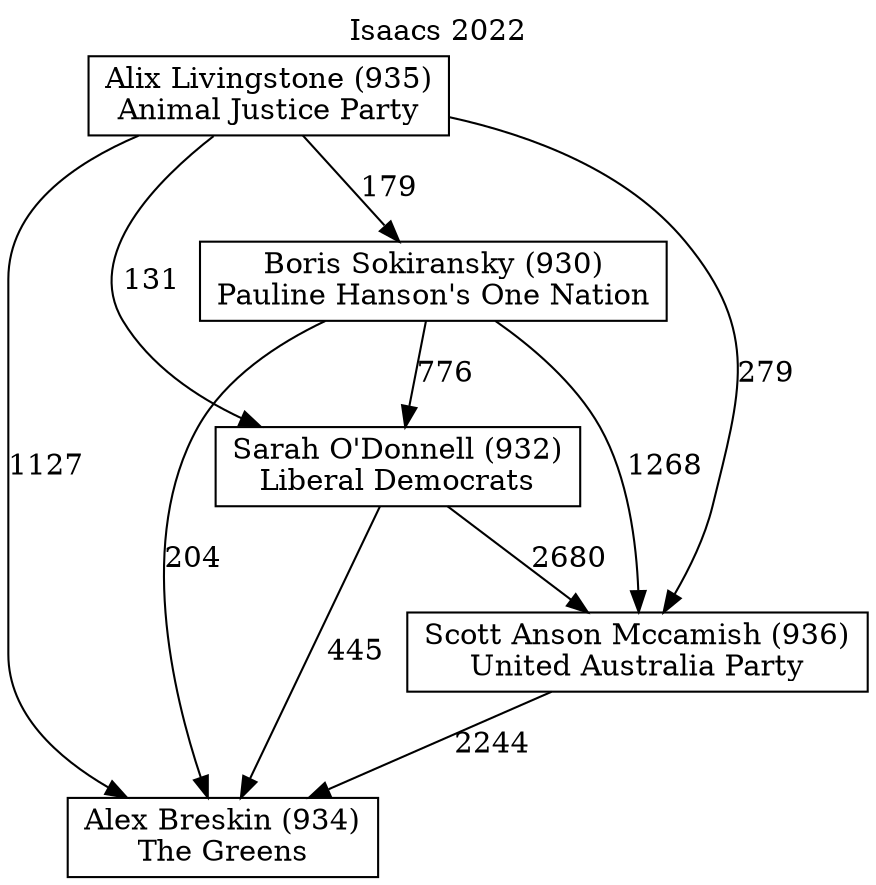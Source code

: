 // House preference flow
digraph "Alex Breskin (934)_Isaacs_2022" {
	graph [label="Isaacs 2022" labelloc=t mclimit=10]
	node [shape=box]
	"Alex Breskin (934)" [label="Alex Breskin (934)
The Greens"]
	"Alix Livingstone (935)" [label="Alix Livingstone (935)
Animal Justice Party"]
	"Boris Sokiransky (930)" [label="Boris Sokiransky (930)
Pauline Hanson's One Nation"]
	"Sarah O'Donnell (932)" [label="Sarah O'Donnell (932)
Liberal Democrats"]
	"Scott Anson Mccamish (936)" [label="Scott Anson Mccamish (936)
United Australia Party"]
	"Alix Livingstone (935)" -> "Alex Breskin (934)" [label=1127]
	"Alix Livingstone (935)" -> "Boris Sokiransky (930)" [label=179]
	"Alix Livingstone (935)" -> "Sarah O'Donnell (932)" [label=131]
	"Alix Livingstone (935)" -> "Scott Anson Mccamish (936)" [label=279]
	"Boris Sokiransky (930)" -> "Alex Breskin (934)" [label=204]
	"Boris Sokiransky (930)" -> "Sarah O'Donnell (932)" [label=776]
	"Boris Sokiransky (930)" -> "Scott Anson Mccamish (936)" [label=1268]
	"Sarah O'Donnell (932)" -> "Alex Breskin (934)" [label=445]
	"Sarah O'Donnell (932)" -> "Scott Anson Mccamish (936)" [label=2680]
	"Scott Anson Mccamish (936)" -> "Alex Breskin (934)" [label=2244]
}
